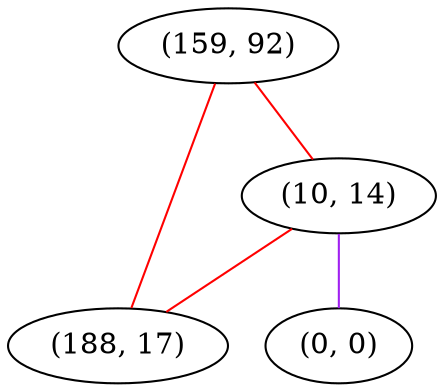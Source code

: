 graph "" {
"(159, 92)";
"(10, 14)";
"(188, 17)";
"(0, 0)";
"(159, 92)" -- "(10, 14)"  [color=red, key=0, weight=1];
"(159, 92)" -- "(188, 17)"  [color=red, key=0, weight=1];
"(10, 14)" -- "(0, 0)"  [color=purple, key=0, weight=4];
"(10, 14)" -- "(188, 17)"  [color=red, key=0, weight=1];
}
